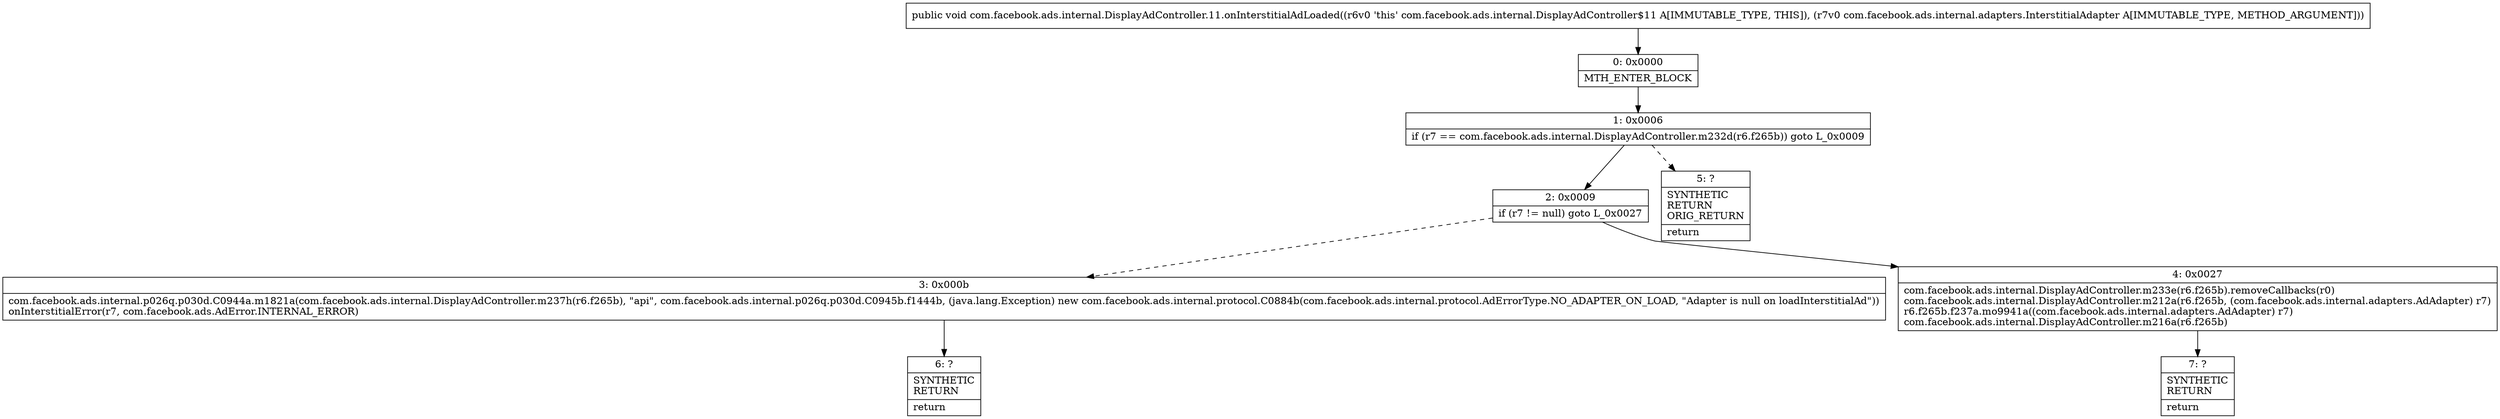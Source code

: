 digraph "CFG forcom.facebook.ads.internal.DisplayAdController.11.onInterstitialAdLoaded(Lcom\/facebook\/ads\/internal\/adapters\/InterstitialAdapter;)V" {
Node_0 [shape=record,label="{0\:\ 0x0000|MTH_ENTER_BLOCK\l}"];
Node_1 [shape=record,label="{1\:\ 0x0006|if (r7 == com.facebook.ads.internal.DisplayAdController.m232d(r6.f265b)) goto L_0x0009\l}"];
Node_2 [shape=record,label="{2\:\ 0x0009|if (r7 != null) goto L_0x0027\l}"];
Node_3 [shape=record,label="{3\:\ 0x000b|com.facebook.ads.internal.p026q.p030d.C0944a.m1821a(com.facebook.ads.internal.DisplayAdController.m237h(r6.f265b), \"api\", com.facebook.ads.internal.p026q.p030d.C0945b.f1444b, (java.lang.Exception) new com.facebook.ads.internal.protocol.C0884b(com.facebook.ads.internal.protocol.AdErrorType.NO_ADAPTER_ON_LOAD, \"Adapter is null on loadInterstitialAd\"))\lonInterstitialError(r7, com.facebook.ads.AdError.INTERNAL_ERROR)\l}"];
Node_4 [shape=record,label="{4\:\ 0x0027|com.facebook.ads.internal.DisplayAdController.m233e(r6.f265b).removeCallbacks(r0)\lcom.facebook.ads.internal.DisplayAdController.m212a(r6.f265b, (com.facebook.ads.internal.adapters.AdAdapter) r7)\lr6.f265b.f237a.mo9941a((com.facebook.ads.internal.adapters.AdAdapter) r7)\lcom.facebook.ads.internal.DisplayAdController.m216a(r6.f265b)\l}"];
Node_5 [shape=record,label="{5\:\ ?|SYNTHETIC\lRETURN\lORIG_RETURN\l|return\l}"];
Node_6 [shape=record,label="{6\:\ ?|SYNTHETIC\lRETURN\l|return\l}"];
Node_7 [shape=record,label="{7\:\ ?|SYNTHETIC\lRETURN\l|return\l}"];
MethodNode[shape=record,label="{public void com.facebook.ads.internal.DisplayAdController.11.onInterstitialAdLoaded((r6v0 'this' com.facebook.ads.internal.DisplayAdController$11 A[IMMUTABLE_TYPE, THIS]), (r7v0 com.facebook.ads.internal.adapters.InterstitialAdapter A[IMMUTABLE_TYPE, METHOD_ARGUMENT])) }"];
MethodNode -> Node_0;
Node_0 -> Node_1;
Node_1 -> Node_2;
Node_1 -> Node_5[style=dashed];
Node_2 -> Node_3[style=dashed];
Node_2 -> Node_4;
Node_3 -> Node_6;
Node_4 -> Node_7;
}

